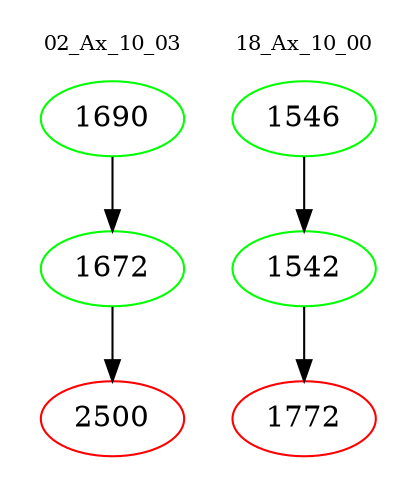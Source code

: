 digraph{
subgraph cluster_0 {
color = white
label = "02_Ax_10_03";
fontsize=10;
T0_1690 [label="1690", color="green"]
T0_1690 -> T0_1672 [color="black"]
T0_1672 [label="1672", color="green"]
T0_1672 -> T0_2500 [color="black"]
T0_2500 [label="2500", color="red"]
}
subgraph cluster_1 {
color = white
label = "18_Ax_10_00";
fontsize=10;
T1_1546 [label="1546", color="green"]
T1_1546 -> T1_1542 [color="black"]
T1_1542 [label="1542", color="green"]
T1_1542 -> T1_1772 [color="black"]
T1_1772 [label="1772", color="red"]
}
}
